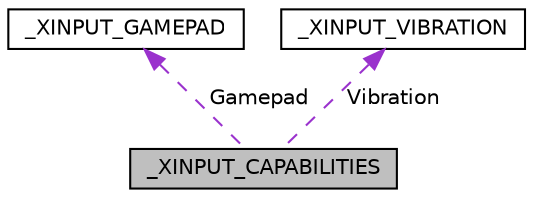 digraph "_XINPUT_CAPABILITIES"
{
 // LATEX_PDF_SIZE
  edge [fontname="Helvetica",fontsize="10",labelfontname="Helvetica",labelfontsize="10"];
  node [fontname="Helvetica",fontsize="10",shape=record];
  Node1 [label="_XINPUT_CAPABILITIES",height=0.2,width=0.4,color="black", fillcolor="grey75", style="filled", fontcolor="black",tooltip=" "];
  Node2 -> Node1 [dir="back",color="darkorchid3",fontsize="10",style="dashed",label=" Gamepad" ];
  Node2 [label="_XINPUT_GAMEPAD",height=0.2,width=0.4,color="black", fillcolor="white", style="filled",URL="$struct__XINPUT__GAMEPAD.html",tooltip=" "];
  Node3 -> Node1 [dir="back",color="darkorchid3",fontsize="10",style="dashed",label=" Vibration" ];
  Node3 [label="_XINPUT_VIBRATION",height=0.2,width=0.4,color="black", fillcolor="white", style="filled",URL="$struct__XINPUT__VIBRATION.html",tooltip=" "];
}

